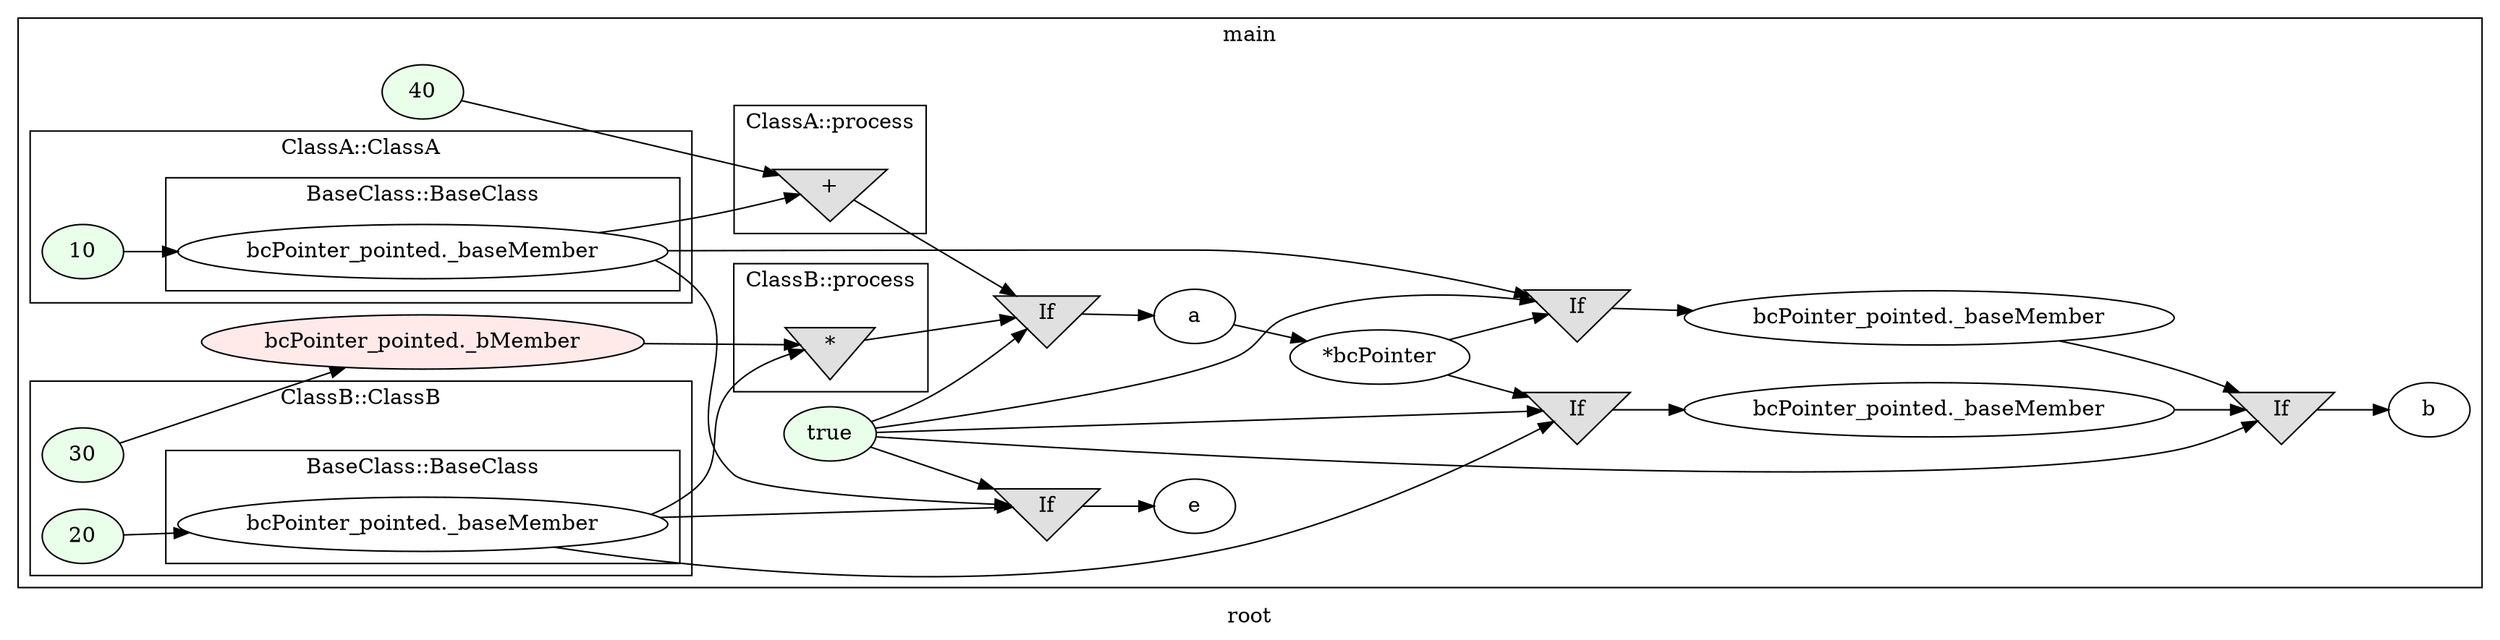 digraph G
{
rankdir=LR;
label = "root";
subgraph cluster_1 {
label = "main";
parent = "G";
startinglines = "37_43_43";
	node_000001 [ label = "true", style=filled, fillcolor="#E9FFE9", startinglines=47 ]
	node_000013 [ label = "bcPointer_pointed._bMember", style=filled, fillcolor="#FFE9E9", startinglines=34 ]
	node_000014 [ label = "e", startingline=56 ]
	node_000015 [ label = "If", shape=invtriangle, style=filled, fillcolor="#E0E0E0", startinglines=56 ]
	node_000016 [ label = "40", style=filled, fillcolor="#E9FFE9", startinglines=57 ]
	node_000019 [ label = "If", shape=invtriangle, style=filled, fillcolor="#E0E0E0", startinglines=39 ]
	node_000020 [ label = "a", startingline=39 ]
	node_000021 [ label = "*bcPointer", startingline=58 ]
	node_000022 [ label = "If", shape=invtriangle, style=filled, fillcolor="#E0E0E0", startinglines=58 ]
	node_000023 [ label = "bcPointer_pointed._baseMember", startingline=58 ]
	node_000024 [ label = "If", shape=invtriangle, style=filled, fillcolor="#E0E0E0", startinglines=58 ]
	node_000025 [ label = "bcPointer_pointed._baseMember", startingline=58 ]
	node_000026 [ label = "b", startingline=59 ]
	node_000027 [ label = "If", shape=invtriangle, style=filled, fillcolor="#E0E0E0", startinglines=59 ]
subgraph cluster_2 {
label = "ClassA::ClassA";
parent = "cluster_1";
startinglines = "45_47_49";
	node_000004 [ label = "10", style=filled, fillcolor="#E9FFE9", startinglines=20 ]
subgraph cluster_3 {
label = "BaseClass::BaseClass";
parent = "cluster_2";
startinglines = "47_49_20";
	node_000006 [ label = "bcPointer_pointed._baseMember", startingline=9 ]
}
}
subgraph cluster_4 {
label = "ClassB::ClassB";
parent = "cluster_1";
startinglines = "20_9_53";
	node_000009 [ label = "20", style=filled, fillcolor="#E9FFE9", startinglines=34 ]
	node_000012 [ label = "30", style=filled, fillcolor="#E9FFE9", startinglines=34 ]
subgraph cluster_5 {
label = "BaseClass::BaseClass";
parent = "cluster_4";
startinglines = "9_53_34";
	node_000011 [ label = "bcPointer_pointed._baseMember", startingline=9 ]
}
}
subgraph cluster_6 {
label = "ClassA::process";
parent = "cluster_1";
startinglines = "34_56_57";
	node_000017 [ label = "+", shape=invtriangle, style=filled, fillcolor="#E0E0E0", startinglines=25 ]
}
subgraph cluster_7 {
label = "ClassB::process";
parent = "cluster_1";
startinglines = "56_57_25";
	node_000018 [ label = "*", shape=invtriangle, style=filled, fillcolor="#E0E0E0", startinglines=39 ]
}
}
	node_000001 -> node_000015
	node_000001 -> node_000019
	node_000001 -> node_000022
	node_000001 -> node_000024
	node_000001 -> node_000027
	node_000013 -> node_000018
	node_000015 -> node_000014
	node_000016 -> node_000017
	node_000019 -> node_000020
	node_000020 -> node_000021
	node_000021 -> node_000022
	node_000021 -> node_000024
	node_000022 -> node_000023
	node_000023 -> node_000027
	node_000024 -> node_000025
	node_000025 -> node_000027
	node_000027 -> node_000026
	node_000004 -> node_000006
	node_000006 -> node_000015
	node_000006 -> node_000017
	node_000006 -> node_000022
	node_000009 -> node_000011
	node_000012 -> node_000013
	node_000011 -> node_000015
	node_000011 -> node_000018
	node_000011 -> node_000024
	node_000017 -> node_000019
	node_000018 -> node_000019
}
